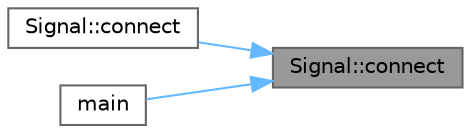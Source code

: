 digraph "Signal::connect"
{
 // LATEX_PDF_SIZE
  bgcolor="transparent";
  edge [fontname=Helvetica,fontsize=10,labelfontname=Helvetica,labelfontsize=10];
  node [fontname=Helvetica,fontsize=10,shape=box,height=0.2,width=0.4];
  rankdir="RL";
  Node1 [label="Signal::connect",height=0.2,width=0.4,color="gray40", fillcolor="grey60", style="filled", fontcolor="black",tooltip="Connect a free method or a lambda to a signal."];
  Node1 -> Node2 [dir="back",color="steelblue1",style="solid"];
  Node2 [label="Signal::connect",height=0.2,width=0.4,color="grey40", fillcolor="white", style="filled",URL="$class_signal.html#a625f01d1a2c554792ea83892cf8308ea",tooltip="Connect a class method to a signal."];
  Node1 -> Node3 [dir="back",color="steelblue1",style="solid"];
  Node3 [label="main",height=0.2,width=0.4,color="grey40", fillcolor="white", style="filled",URL="$main_8cpp.html#ae66f6b31b5ad750f1fe042a706a4e3d4",tooltip=" "];
}
